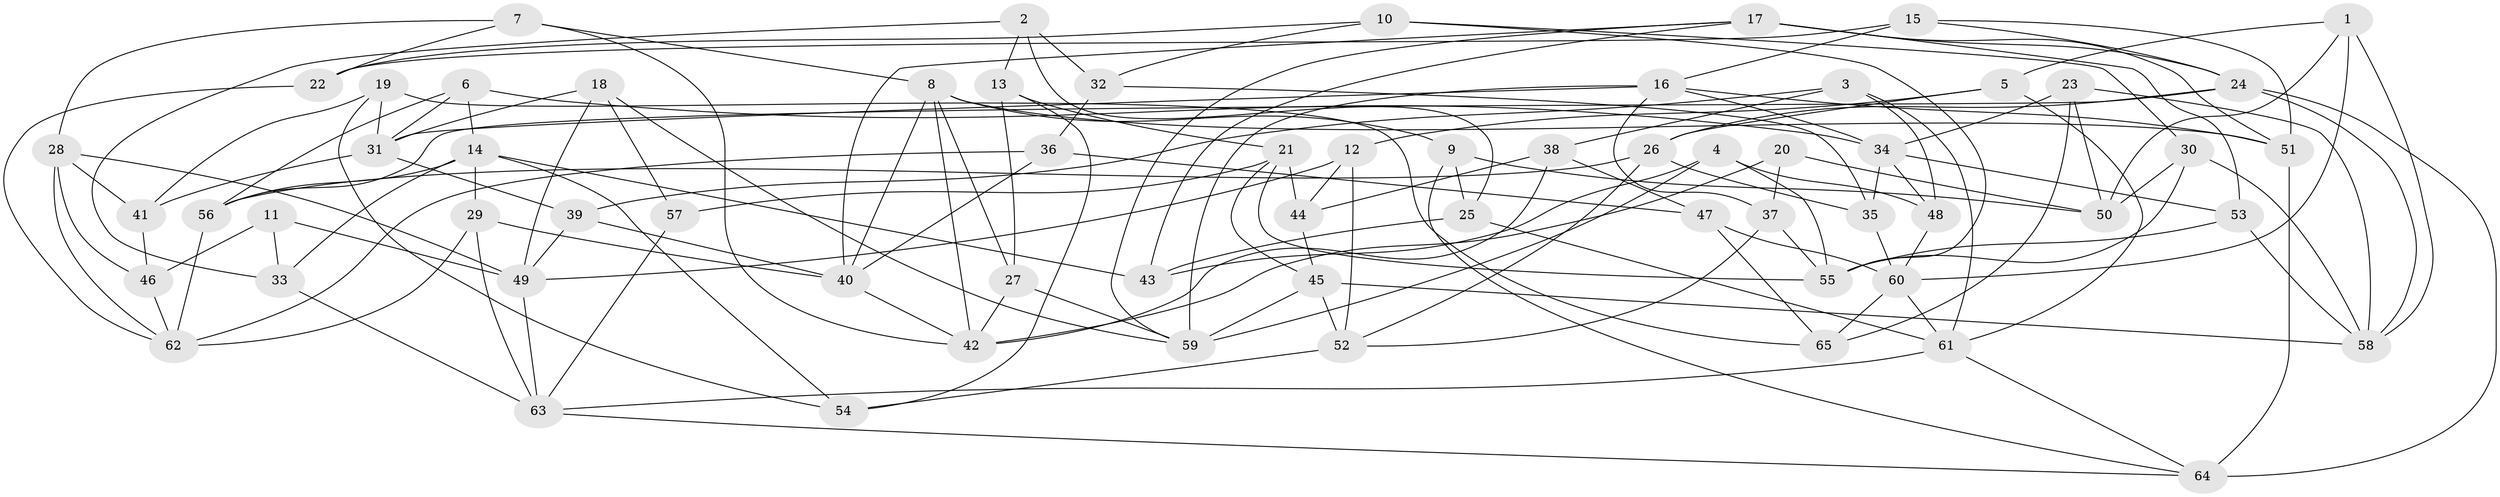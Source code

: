 // original degree distribution, {4: 1.0}
// Generated by graph-tools (version 1.1) at 2025/38/03/04/25 23:38:20]
// undirected, 65 vertices, 150 edges
graph export_dot {
  node [color=gray90,style=filled];
  1;
  2;
  3;
  4;
  5;
  6;
  7;
  8;
  9;
  10;
  11;
  12;
  13;
  14;
  15;
  16;
  17;
  18;
  19;
  20;
  21;
  22;
  23;
  24;
  25;
  26;
  27;
  28;
  29;
  30;
  31;
  32;
  33;
  34;
  35;
  36;
  37;
  38;
  39;
  40;
  41;
  42;
  43;
  44;
  45;
  46;
  47;
  48;
  49;
  50;
  51;
  52;
  53;
  54;
  55;
  56;
  57;
  58;
  59;
  60;
  61;
  62;
  63;
  64;
  65;
  1 -- 5 [weight=1.0];
  1 -- 50 [weight=1.0];
  1 -- 58 [weight=1.0];
  1 -- 60 [weight=1.0];
  2 -- 13 [weight=1.0];
  2 -- 25 [weight=1.0];
  2 -- 32 [weight=1.0];
  2 -- 33 [weight=1.0];
  3 -- 38 [weight=1.0];
  3 -- 39 [weight=1.0];
  3 -- 48 [weight=1.0];
  3 -- 61 [weight=1.0];
  4 -- 43 [weight=1.0];
  4 -- 48 [weight=1.0];
  4 -- 55 [weight=1.0];
  4 -- 59 [weight=1.0];
  5 -- 12 [weight=1.0];
  5 -- 26 [weight=1.0];
  5 -- 61 [weight=1.0];
  6 -- 14 [weight=1.0];
  6 -- 31 [weight=1.0];
  6 -- 34 [weight=1.0];
  6 -- 56 [weight=1.0];
  7 -- 8 [weight=1.0];
  7 -- 22 [weight=1.0];
  7 -- 28 [weight=1.0];
  7 -- 42 [weight=1.0];
  8 -- 9 [weight=1.0];
  8 -- 27 [weight=1.0];
  8 -- 40 [weight=1.0];
  8 -- 42 [weight=1.0];
  8 -- 51 [weight=1.0];
  9 -- 25 [weight=1.0];
  9 -- 50 [weight=1.0];
  9 -- 64 [weight=1.0];
  10 -- 22 [weight=1.0];
  10 -- 30 [weight=1.0];
  10 -- 32 [weight=1.0];
  10 -- 55 [weight=1.0];
  11 -- 33 [weight=1.0];
  11 -- 46 [weight=2.0];
  11 -- 49 [weight=1.0];
  12 -- 44 [weight=1.0];
  12 -- 49 [weight=1.0];
  12 -- 52 [weight=1.0];
  13 -- 21 [weight=1.0];
  13 -- 27 [weight=1.0];
  13 -- 54 [weight=1.0];
  14 -- 29 [weight=1.0];
  14 -- 33 [weight=1.0];
  14 -- 43 [weight=1.0];
  14 -- 54 [weight=1.0];
  14 -- 56 [weight=1.0];
  15 -- 16 [weight=1.0];
  15 -- 22 [weight=1.0];
  15 -- 24 [weight=1.0];
  15 -- 51 [weight=1.0];
  16 -- 31 [weight=1.0];
  16 -- 34 [weight=1.0];
  16 -- 37 [weight=1.0];
  16 -- 51 [weight=1.0];
  16 -- 59 [weight=1.0];
  17 -- 24 [weight=1.0];
  17 -- 40 [weight=1.0];
  17 -- 43 [weight=1.0];
  17 -- 51 [weight=1.0];
  17 -- 53 [weight=1.0];
  17 -- 59 [weight=1.0];
  18 -- 31 [weight=1.0];
  18 -- 49 [weight=1.0];
  18 -- 57 [weight=1.0];
  18 -- 59 [weight=1.0];
  19 -- 31 [weight=1.0];
  19 -- 41 [weight=1.0];
  19 -- 54 [weight=1.0];
  19 -- 65 [weight=1.0];
  20 -- 37 [weight=1.0];
  20 -- 42 [weight=1.0];
  20 -- 50 [weight=2.0];
  21 -- 44 [weight=1.0];
  21 -- 45 [weight=1.0];
  21 -- 55 [weight=1.0];
  21 -- 57 [weight=2.0];
  22 -- 62 [weight=1.0];
  23 -- 34 [weight=1.0];
  23 -- 50 [weight=1.0];
  23 -- 58 [weight=1.0];
  23 -- 65 [weight=1.0];
  24 -- 26 [weight=1.0];
  24 -- 56 [weight=1.0];
  24 -- 58 [weight=1.0];
  24 -- 64 [weight=1.0];
  25 -- 43 [weight=1.0];
  25 -- 61 [weight=1.0];
  26 -- 35 [weight=1.0];
  26 -- 52 [weight=1.0];
  26 -- 56 [weight=2.0];
  27 -- 42 [weight=1.0];
  27 -- 59 [weight=1.0];
  28 -- 41 [weight=1.0];
  28 -- 46 [weight=2.0];
  28 -- 49 [weight=1.0];
  28 -- 62 [weight=1.0];
  29 -- 40 [weight=1.0];
  29 -- 62 [weight=1.0];
  29 -- 63 [weight=1.0];
  30 -- 50 [weight=1.0];
  30 -- 55 [weight=1.0];
  30 -- 58 [weight=1.0];
  31 -- 39 [weight=1.0];
  31 -- 41 [weight=1.0];
  32 -- 35 [weight=1.0];
  32 -- 36 [weight=1.0];
  33 -- 63 [weight=1.0];
  34 -- 35 [weight=1.0];
  34 -- 48 [weight=1.0];
  34 -- 53 [weight=1.0];
  35 -- 60 [weight=1.0];
  36 -- 40 [weight=1.0];
  36 -- 47 [weight=1.0];
  36 -- 62 [weight=1.0];
  37 -- 52 [weight=1.0];
  37 -- 55 [weight=1.0];
  38 -- 42 [weight=1.0];
  38 -- 44 [weight=1.0];
  38 -- 47 [weight=1.0];
  39 -- 40 [weight=1.0];
  39 -- 49 [weight=1.0];
  40 -- 42 [weight=1.0];
  41 -- 46 [weight=1.0];
  44 -- 45 [weight=1.0];
  45 -- 52 [weight=2.0];
  45 -- 58 [weight=1.0];
  45 -- 59 [weight=1.0];
  46 -- 62 [weight=1.0];
  47 -- 60 [weight=1.0];
  47 -- 65 [weight=1.0];
  48 -- 60 [weight=1.0];
  49 -- 63 [weight=1.0];
  51 -- 64 [weight=2.0];
  52 -- 54 [weight=1.0];
  53 -- 55 [weight=1.0];
  53 -- 58 [weight=1.0];
  56 -- 62 [weight=1.0];
  57 -- 63 [weight=1.0];
  60 -- 61 [weight=1.0];
  60 -- 65 [weight=1.0];
  61 -- 63 [weight=1.0];
  61 -- 64 [weight=1.0];
  63 -- 64 [weight=1.0];
}
